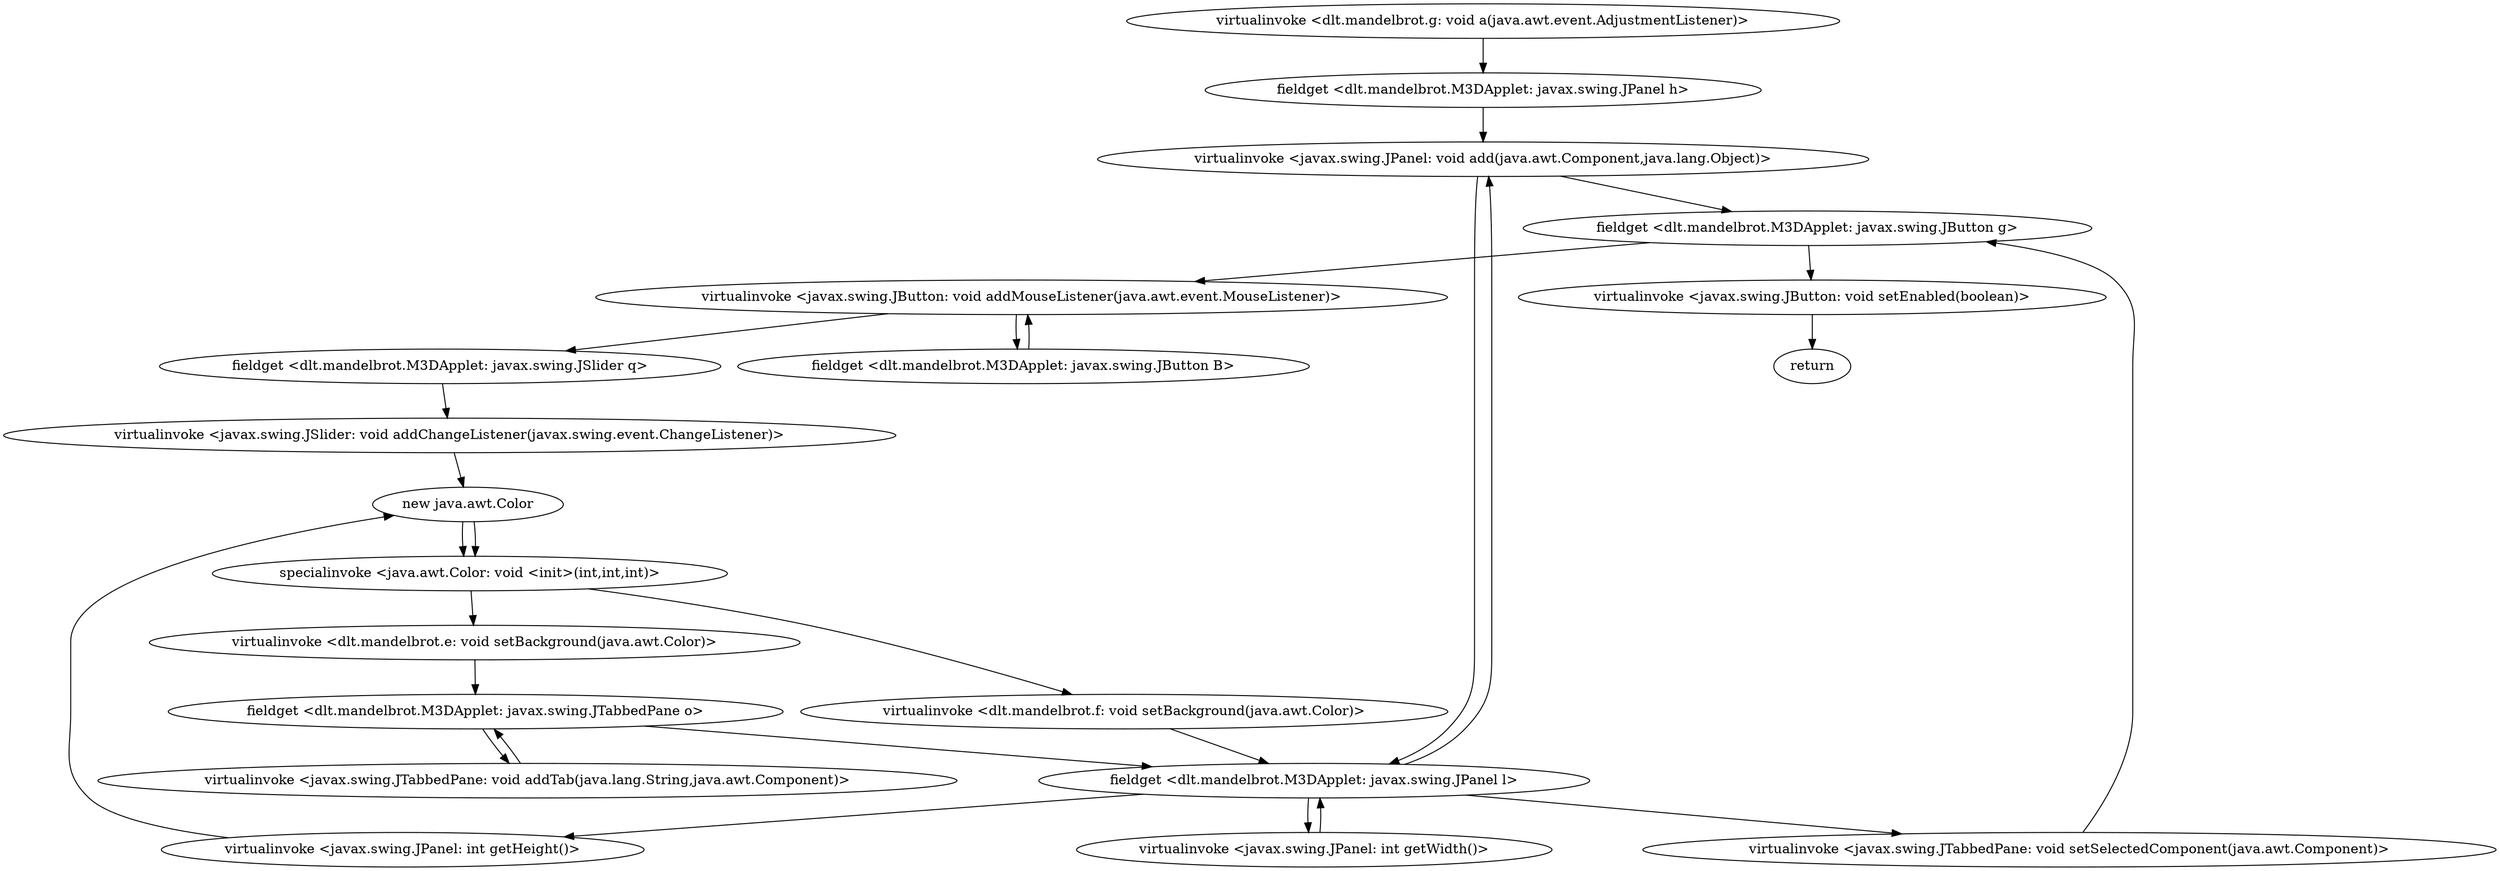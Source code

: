 digraph "" {
"virtualinvoke <dlt.mandelbrot.g: void a(java.awt.event.AdjustmentListener)>";
 "virtualinvoke <dlt.mandelbrot.g: void a(java.awt.event.AdjustmentListener)>"->"fieldget <dlt.mandelbrot.M3DApplet: javax.swing.JPanel h>";
 "fieldget <dlt.mandelbrot.M3DApplet: javax.swing.JPanel h>"->"virtualinvoke <javax.swing.JPanel: void add(java.awt.Component,java.lang.Object)>";
 "virtualinvoke <javax.swing.JPanel: void add(java.awt.Component,java.lang.Object)>"->"fieldget <dlt.mandelbrot.M3DApplet: javax.swing.JButton g>";
 "fieldget <dlt.mandelbrot.M3DApplet: javax.swing.JButton g>"->"virtualinvoke <javax.swing.JButton: void addMouseListener(java.awt.event.MouseListener)>";
 "virtualinvoke <javax.swing.JButton: void addMouseListener(java.awt.event.MouseListener)>"->"fieldget <dlt.mandelbrot.M3DApplet: javax.swing.JButton B>";
 "fieldget <dlt.mandelbrot.M3DApplet: javax.swing.JButton B>"->"virtualinvoke <javax.swing.JButton: void addMouseListener(java.awt.event.MouseListener)>";
 "virtualinvoke <javax.swing.JButton: void addMouseListener(java.awt.event.MouseListener)>"->"fieldget <dlt.mandelbrot.M3DApplet: javax.swing.JSlider q>";
 "fieldget <dlt.mandelbrot.M3DApplet: javax.swing.JSlider q>"->"virtualinvoke <javax.swing.JSlider: void addChangeListener(javax.swing.event.ChangeListener)>";
 "virtualinvoke <javax.swing.JSlider: void addChangeListener(javax.swing.event.ChangeListener)>"->"new java.awt.Color";
 "new java.awt.Color"->"specialinvoke <java.awt.Color: void <init>(int,int,int)>";
 "specialinvoke <java.awt.Color: void <init>(int,int,int)>"->"virtualinvoke <dlt.mandelbrot.f: void setBackground(java.awt.Color)>";
 "virtualinvoke <dlt.mandelbrot.f: void setBackground(java.awt.Color)>"->"fieldget <dlt.mandelbrot.M3DApplet: javax.swing.JPanel l>";
 "fieldget <dlt.mandelbrot.M3DApplet: javax.swing.JPanel l>"->"virtualinvoke <javax.swing.JPanel: void add(java.awt.Component,java.lang.Object)>";
 "virtualinvoke <javax.swing.JPanel: void add(java.awt.Component,java.lang.Object)>"->"fieldget <dlt.mandelbrot.M3DApplet: javax.swing.JPanel l>";
 "fieldget <dlt.mandelbrot.M3DApplet: javax.swing.JPanel l>"->"virtualinvoke <javax.swing.JPanel: int getWidth()>";
 "virtualinvoke <javax.swing.JPanel: int getWidth()>"->"fieldget <dlt.mandelbrot.M3DApplet: javax.swing.JPanel l>";
 "fieldget <dlt.mandelbrot.M3DApplet: javax.swing.JPanel l>"->"virtualinvoke <javax.swing.JPanel: int getHeight()>";
 "virtualinvoke <javax.swing.JPanel: int getHeight()>"->"new java.awt.Color";
 "new java.awt.Color"->"specialinvoke <java.awt.Color: void <init>(int,int,int)>";
 "specialinvoke <java.awt.Color: void <init>(int,int,int)>"->"virtualinvoke <dlt.mandelbrot.e: void setBackground(java.awt.Color)>";
 "virtualinvoke <dlt.mandelbrot.e: void setBackground(java.awt.Color)>"->"fieldget <dlt.mandelbrot.M3DApplet: javax.swing.JTabbedPane o>";
 "fieldget <dlt.mandelbrot.M3DApplet: javax.swing.JTabbedPane o>"->"virtualinvoke <javax.swing.JTabbedPane: void addTab(java.lang.String,java.awt.Component)>";
 "virtualinvoke <javax.swing.JTabbedPane: void addTab(java.lang.String,java.awt.Component)>"->"fieldget <dlt.mandelbrot.M3DApplet: javax.swing.JTabbedPane o>";
 "fieldget <dlt.mandelbrot.M3DApplet: javax.swing.JTabbedPane o>"->"fieldget <dlt.mandelbrot.M3DApplet: javax.swing.JPanel l>";
 "fieldget <dlt.mandelbrot.M3DApplet: javax.swing.JPanel l>"->"virtualinvoke <javax.swing.JTabbedPane: void setSelectedComponent(java.awt.Component)>";
 "virtualinvoke <javax.swing.JTabbedPane: void setSelectedComponent(java.awt.Component)>"->"fieldget <dlt.mandelbrot.M3DApplet: javax.swing.JButton g>";
 "fieldget <dlt.mandelbrot.M3DApplet: javax.swing.JButton g>"->"virtualinvoke <javax.swing.JButton: void setEnabled(boolean)>";
 "virtualinvoke <javax.swing.JButton: void setEnabled(boolean)>"->"return";
}
